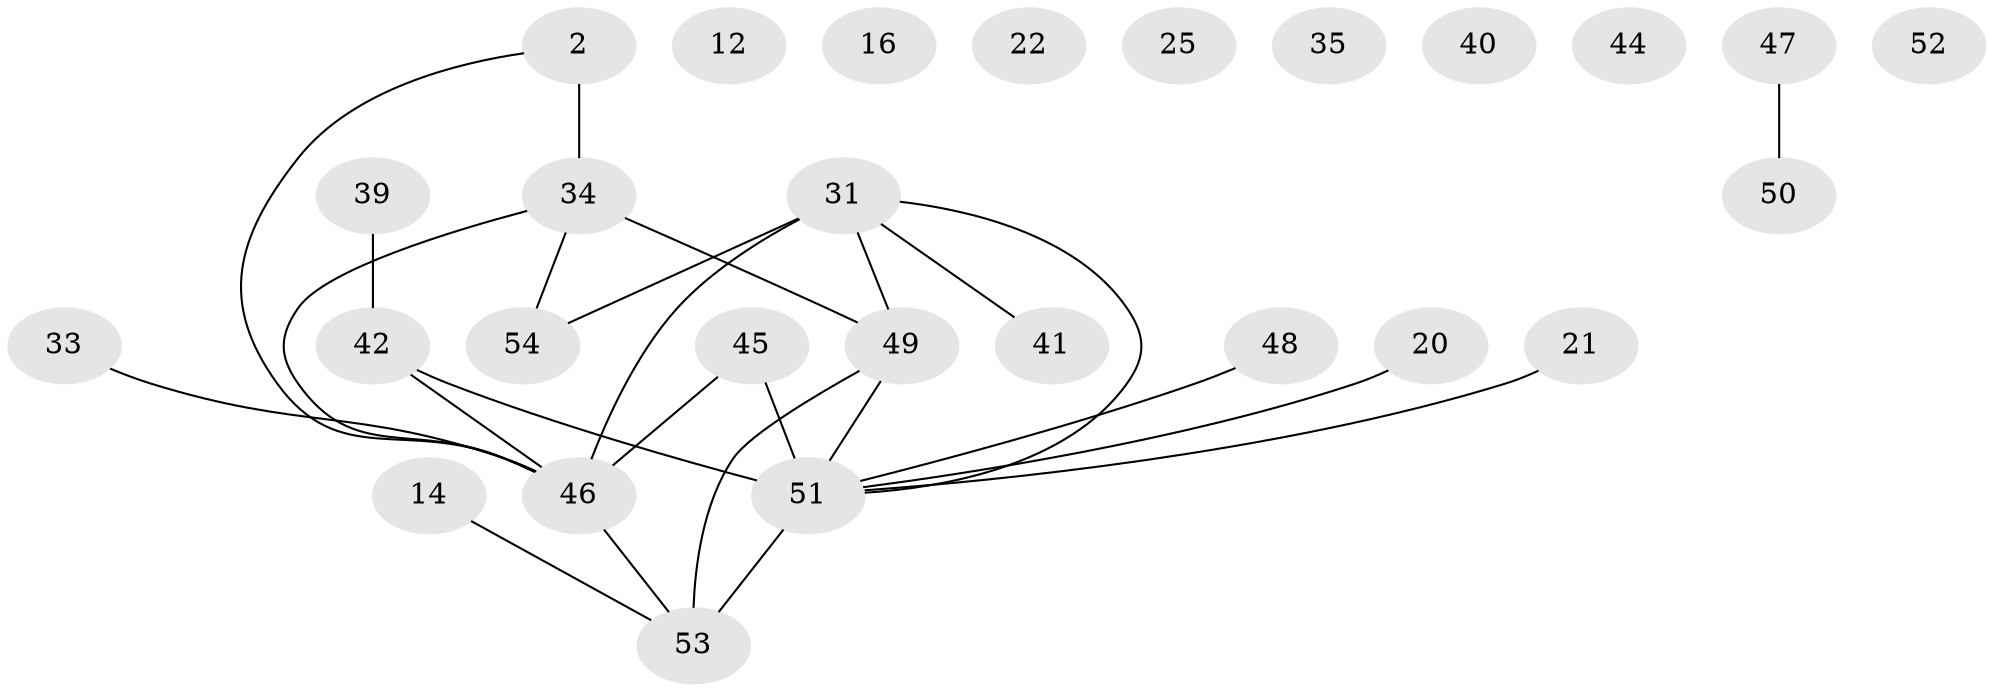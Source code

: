 // original degree distribution, {1: 0.3333333333333333, 3: 0.12962962962962962, 4: 0.16666666666666666, 2: 0.12962962962962962, 5: 0.09259259259259259, 6: 0.018518518518518517, 0: 0.09259259259259259, 9: 0.018518518518518517, 7: 0.018518518518518517}
// Generated by graph-tools (version 1.1) at 2025/42/03/04/25 21:42:53]
// undirected, 27 vertices, 25 edges
graph export_dot {
graph [start="1"]
  node [color=gray90,style=filled];
  2;
  12;
  14;
  16;
  20;
  21;
  22;
  25;
  31 [super="+15+7"];
  33;
  34 [super="+6"];
  35;
  39 [super="+1"];
  40 [super="+5+18"];
  41 [super="+8+19"];
  42 [super="+17+28"];
  44 [super="+37"];
  45 [super="+23+32"];
  46 [super="+30+27"];
  47;
  48;
  49 [super="+43"];
  50;
  51 [super="+36+38+29+24+26"];
  52 [super="+13"];
  53 [super="+3+11"];
  54 [super="+4"];
  2 -- 34 [weight=2];
  2 -- 46;
  14 -- 53;
  20 -- 51;
  21 -- 51;
  31 -- 49 [weight=2];
  31 -- 51;
  31 -- 46 [weight=3];
  31 -- 54;
  31 -- 41;
  33 -- 46;
  34 -- 46;
  34 -- 49 [weight=3];
  34 -- 54;
  39 -- 42;
  42 -- 46 [weight=3];
  42 -- 51 [weight=4];
  45 -- 46;
  45 -- 51;
  46 -- 53 [weight=2];
  47 -- 50;
  48 -- 51;
  49 -- 53 [weight=2];
  49 -- 51;
  51 -- 53 [weight=4];
}
